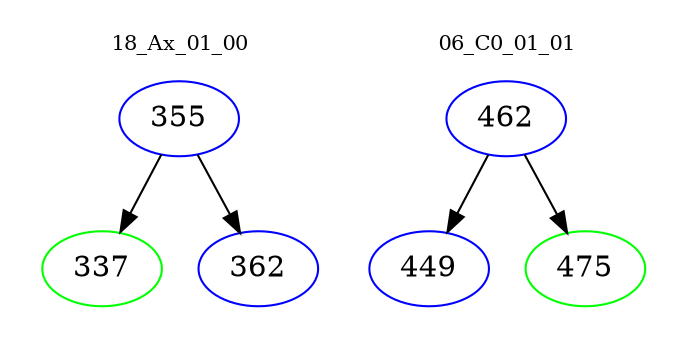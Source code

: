 digraph{
subgraph cluster_0 {
color = white
label = "18_Ax_01_00";
fontsize=10;
T0_355 [label="355", color="blue"]
T0_355 -> T0_337 [color="black"]
T0_337 [label="337", color="green"]
T0_355 -> T0_362 [color="black"]
T0_362 [label="362", color="blue"]
}
subgraph cluster_1 {
color = white
label = "06_C0_01_01";
fontsize=10;
T1_462 [label="462", color="blue"]
T1_462 -> T1_449 [color="black"]
T1_449 [label="449", color="blue"]
T1_462 -> T1_475 [color="black"]
T1_475 [label="475", color="green"]
}
}

